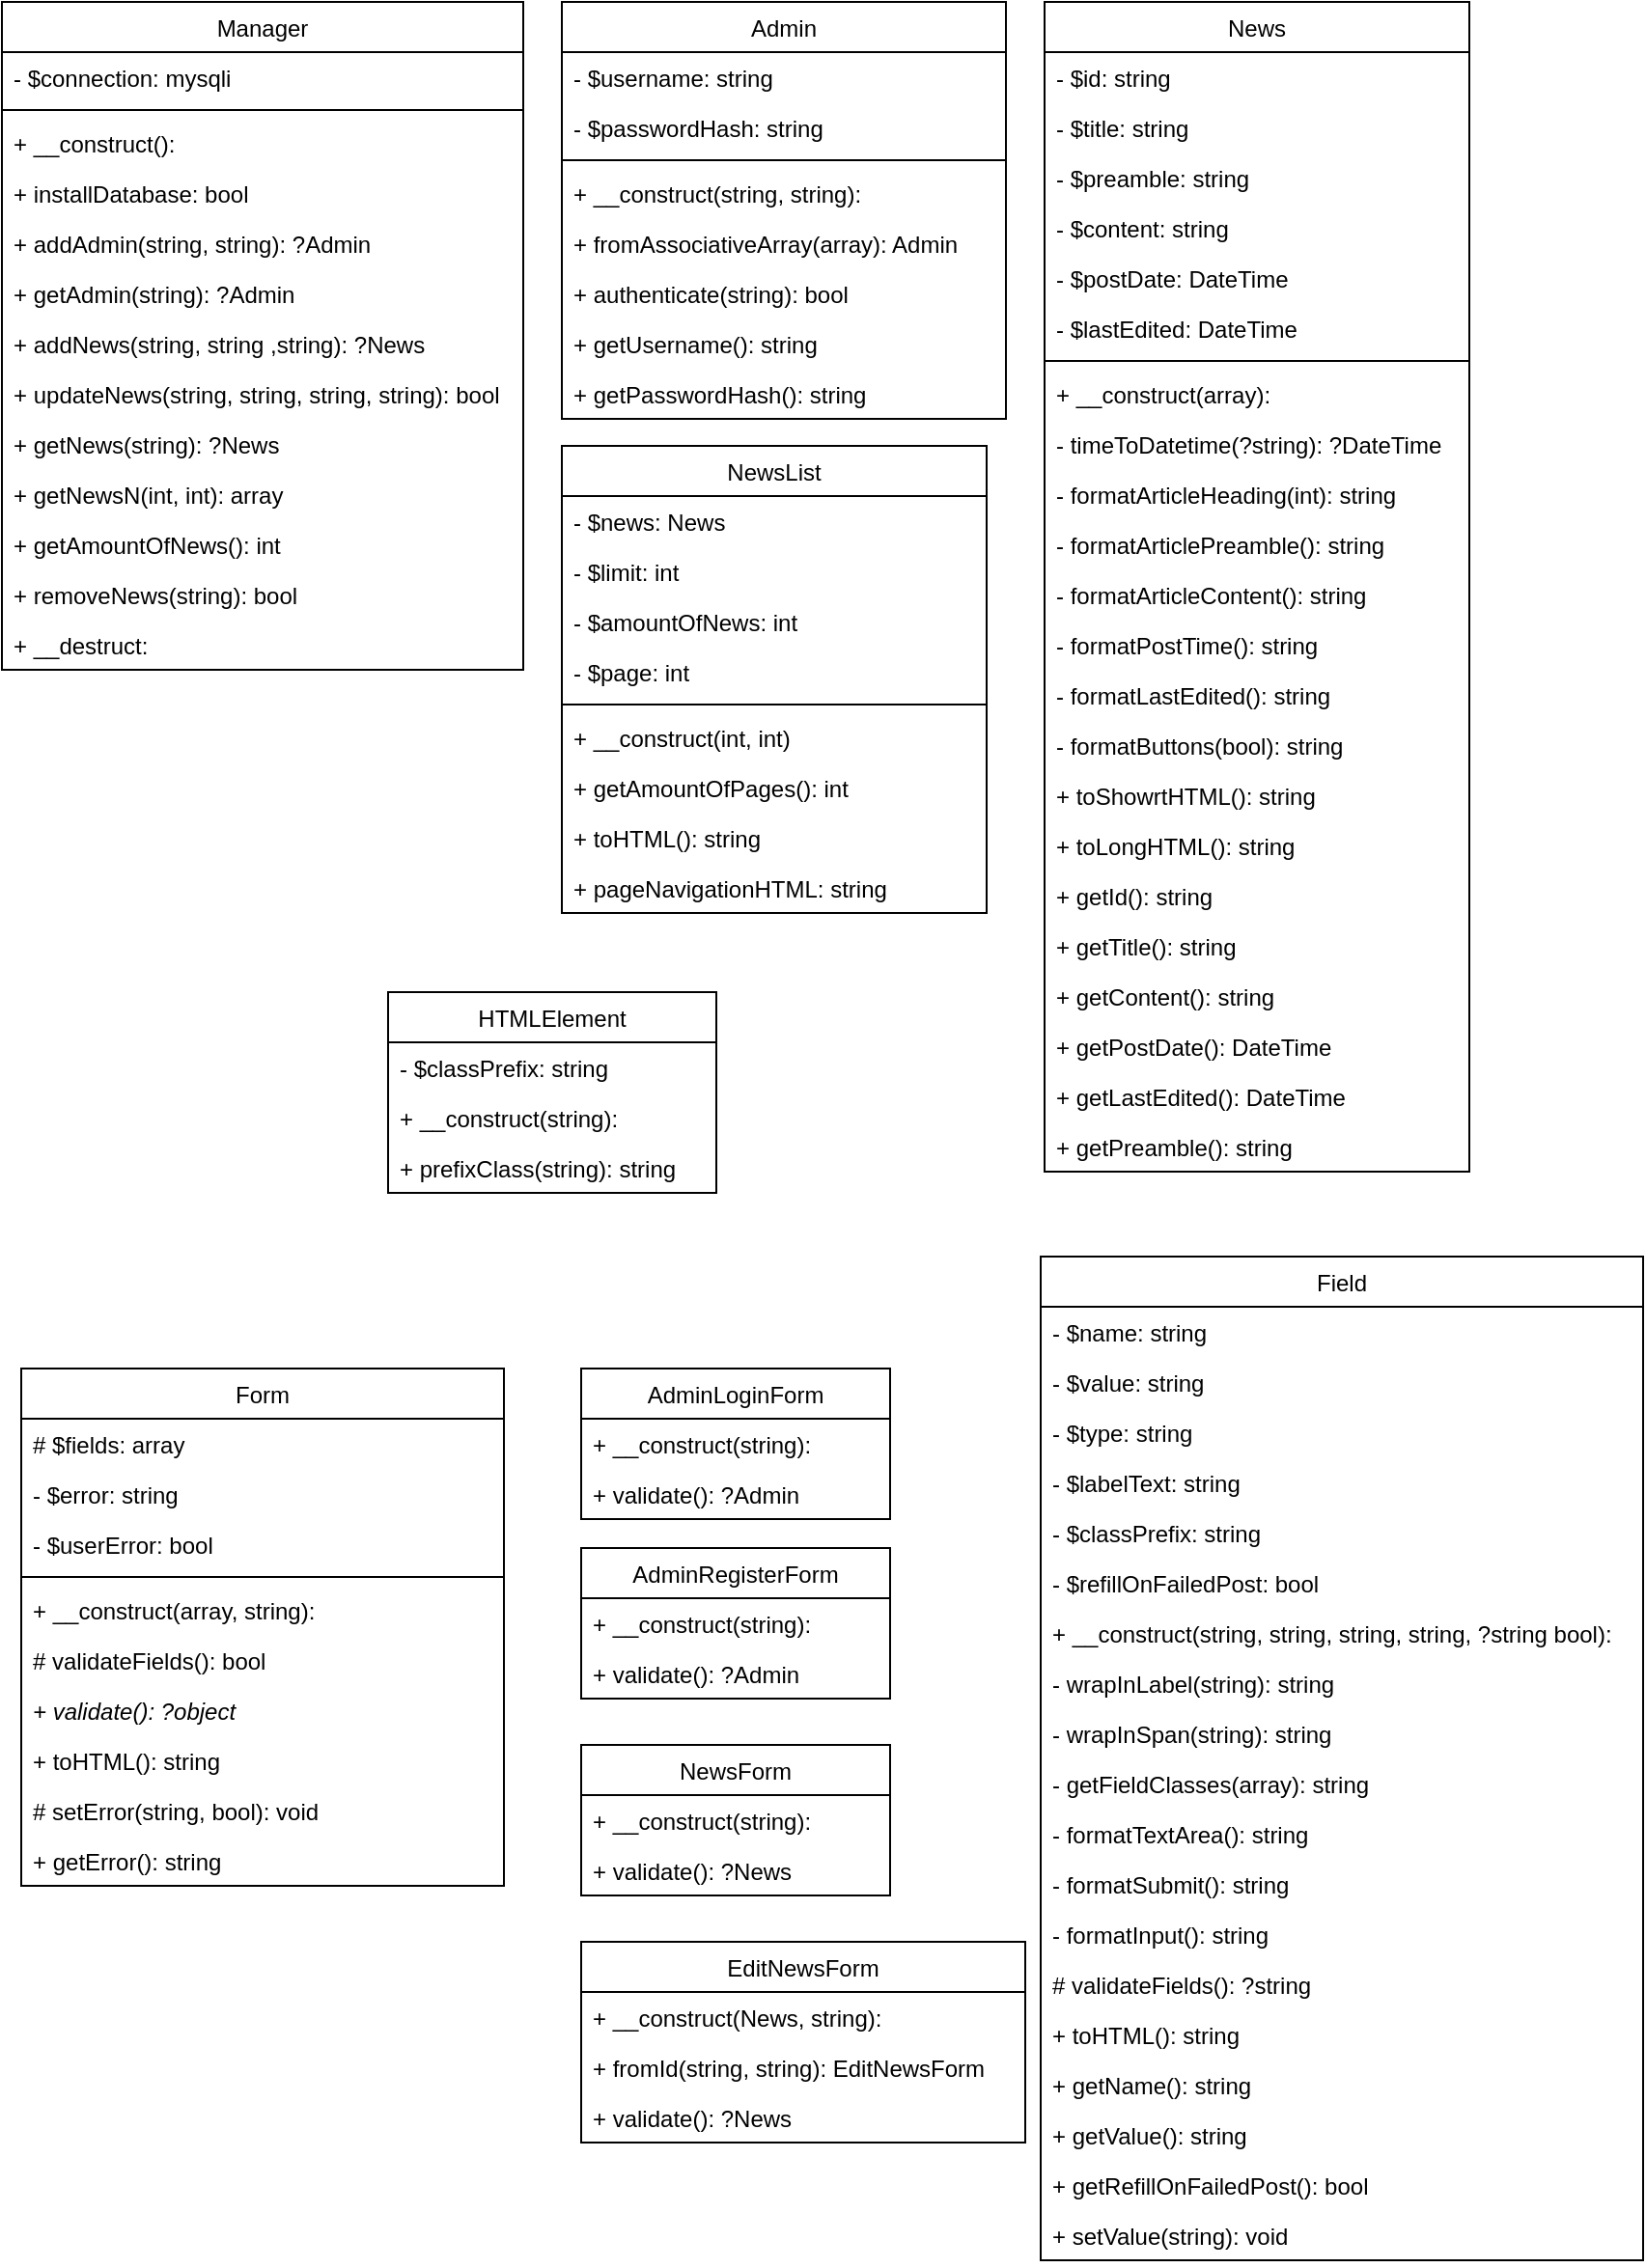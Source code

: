 <mxfile version="14.4.2" type="github">
  <diagram id="YQcV4sclvdIq1VrvEsjX" name="Page-1">
    <mxGraphModel dx="659" dy="793" grid="1" gridSize="10" guides="1" tooltips="1" connect="1" arrows="1" fold="1" page="1" pageScale="1" pageWidth="827" pageHeight="1169" math="0" shadow="0">
      <root>
        <mxCell id="0" />
        <mxCell id="1" parent="0" />
        <mxCell id="pUATQON3ymGfzFJ1JxWe-1" value="Manager" style="swimlane;fontStyle=0;childLayout=stackLayout;horizontal=1;startSize=26;fillColor=none;horizontalStack=0;resizeParent=1;resizeParentMax=0;resizeLast=0;collapsible=1;marginBottom=0;" parent="1" vertex="1">
          <mxGeometry x="20" y="20" width="270" height="346" as="geometry" />
        </mxCell>
        <mxCell id="pUATQON3ymGfzFJ1JxWe-2" value="- $connection: mysqli" style="text;strokeColor=none;fillColor=none;align=left;verticalAlign=top;spacingLeft=4;spacingRight=4;overflow=hidden;rotatable=0;points=[[0,0.5],[1,0.5]];portConstraint=eastwest;" parent="pUATQON3ymGfzFJ1JxWe-1" vertex="1">
          <mxGeometry y="26" width="270" height="26" as="geometry" />
        </mxCell>
        <mxCell id="u4n-MWDn8-Q3DPegLVWj-1" value="" style="line;strokeWidth=1;fillColor=none;align=left;verticalAlign=middle;spacingTop=-1;spacingLeft=3;spacingRight=3;rotatable=0;labelPosition=right;points=[];portConstraint=eastwest;" parent="pUATQON3ymGfzFJ1JxWe-1" vertex="1">
          <mxGeometry y="52" width="270" height="8" as="geometry" />
        </mxCell>
        <mxCell id="pUATQON3ymGfzFJ1JxWe-3" value="+ __construct():" style="text;strokeColor=none;fillColor=none;align=left;verticalAlign=top;spacingLeft=4;spacingRight=4;overflow=hidden;rotatable=0;points=[[0,0.5],[1,0.5]];portConstraint=eastwest;" parent="pUATQON3ymGfzFJ1JxWe-1" vertex="1">
          <mxGeometry y="60" width="270" height="26" as="geometry" />
        </mxCell>
        <mxCell id="Dbulx-4e_BaiuKEEpqwc-1" value="+ installDatabase: bool" style="text;strokeColor=none;fillColor=none;align=left;verticalAlign=top;spacingLeft=4;spacingRight=4;overflow=hidden;rotatable=0;points=[[0,0.5],[1,0.5]];portConstraint=eastwest;" parent="pUATQON3ymGfzFJ1JxWe-1" vertex="1">
          <mxGeometry y="86" width="270" height="26" as="geometry" />
        </mxCell>
        <mxCell id="pUATQON3ymGfzFJ1JxWe-4" value="+ addAdmin(string, string): ?Admin" style="text;strokeColor=none;fillColor=none;align=left;verticalAlign=top;spacingLeft=4;spacingRight=4;overflow=hidden;rotatable=0;points=[[0,0.5],[1,0.5]];portConstraint=eastwest;" parent="pUATQON3ymGfzFJ1JxWe-1" vertex="1">
          <mxGeometry y="112" width="270" height="26" as="geometry" />
        </mxCell>
        <mxCell id="Dbulx-4e_BaiuKEEpqwc-3" value="+ getAdmin(string): ?Admin" style="text;strokeColor=none;fillColor=none;align=left;verticalAlign=top;spacingLeft=4;spacingRight=4;overflow=hidden;rotatable=0;points=[[0,0.5],[1,0.5]];portConstraint=eastwest;" parent="pUATQON3ymGfzFJ1JxWe-1" vertex="1">
          <mxGeometry y="138" width="270" height="26" as="geometry" />
        </mxCell>
        <mxCell id="Dbulx-4e_BaiuKEEpqwc-2" value="+ addNews(string, string ,string): ?News" style="text;strokeColor=none;fillColor=none;align=left;verticalAlign=top;spacingLeft=4;spacingRight=4;overflow=hidden;rotatable=0;points=[[0,0.5],[1,0.5]];portConstraint=eastwest;" parent="pUATQON3ymGfzFJ1JxWe-1" vertex="1">
          <mxGeometry y="164" width="270" height="26" as="geometry" />
        </mxCell>
        <mxCell id="Dbulx-4e_BaiuKEEpqwc-4" value="+ updateNews(string, string, string, string): bool" style="text;strokeColor=none;fillColor=none;align=left;verticalAlign=top;spacingLeft=4;spacingRight=4;overflow=hidden;rotatable=0;points=[[0,0.5],[1,0.5]];portConstraint=eastwest;" parent="pUATQON3ymGfzFJ1JxWe-1" vertex="1">
          <mxGeometry y="190" width="270" height="26" as="geometry" />
        </mxCell>
        <mxCell id="Dbulx-4e_BaiuKEEpqwc-5" value="+ getNews(string): ?News" style="text;strokeColor=none;fillColor=none;align=left;verticalAlign=top;spacingLeft=4;spacingRight=4;overflow=hidden;rotatable=0;points=[[0,0.5],[1,0.5]];portConstraint=eastwest;" parent="pUATQON3ymGfzFJ1JxWe-1" vertex="1">
          <mxGeometry y="216" width="270" height="26" as="geometry" />
        </mxCell>
        <mxCell id="Dbulx-4e_BaiuKEEpqwc-6" value="+ getNewsN(int, int): array" style="text;strokeColor=none;fillColor=none;align=left;verticalAlign=top;spacingLeft=4;spacingRight=4;overflow=hidden;rotatable=0;points=[[0,0.5],[1,0.5]];portConstraint=eastwest;" parent="pUATQON3ymGfzFJ1JxWe-1" vertex="1">
          <mxGeometry y="242" width="270" height="26" as="geometry" />
        </mxCell>
        <mxCell id="Dbulx-4e_BaiuKEEpqwc-7" value="+ getAmountOfNews(): int" style="text;strokeColor=none;fillColor=none;align=left;verticalAlign=top;spacingLeft=4;spacingRight=4;overflow=hidden;rotatable=0;points=[[0,0.5],[1,0.5]];portConstraint=eastwest;" parent="pUATQON3ymGfzFJ1JxWe-1" vertex="1">
          <mxGeometry y="268" width="270" height="26" as="geometry" />
        </mxCell>
        <mxCell id="Dbulx-4e_BaiuKEEpqwc-8" value="+ removeNews(string): bool" style="text;strokeColor=none;fillColor=none;align=left;verticalAlign=top;spacingLeft=4;spacingRight=4;overflow=hidden;rotatable=0;points=[[0,0.5],[1,0.5]];portConstraint=eastwest;" parent="pUATQON3ymGfzFJ1JxWe-1" vertex="1">
          <mxGeometry y="294" width="270" height="26" as="geometry" />
        </mxCell>
        <mxCell id="Dbulx-4e_BaiuKEEpqwc-9" value="+ __destruct:" style="text;strokeColor=none;fillColor=none;align=left;verticalAlign=top;spacingLeft=4;spacingRight=4;overflow=hidden;rotatable=0;points=[[0,0.5],[1,0.5]];portConstraint=eastwest;" parent="pUATQON3ymGfzFJ1JxWe-1" vertex="1">
          <mxGeometry y="320" width="270" height="26" as="geometry" />
        </mxCell>
        <mxCell id="pUATQON3ymGfzFJ1JxWe-5" value="Admin" style="swimlane;fontStyle=0;childLayout=stackLayout;horizontal=1;startSize=26;fillColor=none;horizontalStack=0;resizeParent=1;resizeParentMax=0;resizeLast=0;collapsible=1;marginBottom=0;" parent="1" vertex="1">
          <mxGeometry x="310" y="20" width="230" height="216" as="geometry" />
        </mxCell>
        <mxCell id="pUATQON3ymGfzFJ1JxWe-6" value="- $username: string" style="text;strokeColor=none;fillColor=none;align=left;verticalAlign=top;spacingLeft=4;spacingRight=4;overflow=hidden;rotatable=0;points=[[0,0.5],[1,0.5]];portConstraint=eastwest;" parent="pUATQON3ymGfzFJ1JxWe-5" vertex="1">
          <mxGeometry y="26" width="230" height="26" as="geometry" />
        </mxCell>
        <mxCell id="pUATQON3ymGfzFJ1JxWe-7" value="- $passwordHash: string" style="text;strokeColor=none;fillColor=none;align=left;verticalAlign=top;spacingLeft=4;spacingRight=4;overflow=hidden;rotatable=0;points=[[0,0.5],[1,0.5]];portConstraint=eastwest;" parent="pUATQON3ymGfzFJ1JxWe-5" vertex="1">
          <mxGeometry y="52" width="230" height="26" as="geometry" />
        </mxCell>
        <mxCell id="u4n-MWDn8-Q3DPegLVWj-2" value="" style="line;strokeWidth=1;fillColor=none;align=left;verticalAlign=middle;spacingTop=-1;spacingLeft=3;spacingRight=3;rotatable=0;labelPosition=right;points=[];portConstraint=eastwest;" parent="pUATQON3ymGfzFJ1JxWe-5" vertex="1">
          <mxGeometry y="78" width="230" height="8" as="geometry" />
        </mxCell>
        <mxCell id="pUATQON3ymGfzFJ1JxWe-8" value="+ __construct(string, string):" style="text;strokeColor=none;fillColor=none;align=left;verticalAlign=top;spacingLeft=4;spacingRight=4;overflow=hidden;rotatable=0;points=[[0,0.5],[1,0.5]];portConstraint=eastwest;" parent="pUATQON3ymGfzFJ1JxWe-5" vertex="1">
          <mxGeometry y="86" width="230" height="26" as="geometry" />
        </mxCell>
        <mxCell id="Dbulx-4e_BaiuKEEpqwc-10" value="+ fromAssociativeArray(array): Admin" style="text;strokeColor=none;fillColor=none;align=left;verticalAlign=top;spacingLeft=4;spacingRight=4;overflow=hidden;rotatable=0;points=[[0,0.5],[1,0.5]];portConstraint=eastwest;" parent="pUATQON3ymGfzFJ1JxWe-5" vertex="1">
          <mxGeometry y="112" width="230" height="26" as="geometry" />
        </mxCell>
        <mxCell id="Dbulx-4e_BaiuKEEpqwc-12" value="+ authenticate(string): bool" style="text;strokeColor=none;fillColor=none;align=left;verticalAlign=top;spacingLeft=4;spacingRight=4;overflow=hidden;rotatable=0;points=[[0,0.5],[1,0.5]];portConstraint=eastwest;" parent="pUATQON3ymGfzFJ1JxWe-5" vertex="1">
          <mxGeometry y="138" width="230" height="26" as="geometry" />
        </mxCell>
        <mxCell id="Dbulx-4e_BaiuKEEpqwc-11" value="+ getUsername(): string" style="text;strokeColor=none;fillColor=none;align=left;verticalAlign=top;spacingLeft=4;spacingRight=4;overflow=hidden;rotatable=0;points=[[0,0.5],[1,0.5]];portConstraint=eastwest;" parent="pUATQON3ymGfzFJ1JxWe-5" vertex="1">
          <mxGeometry y="164" width="230" height="26" as="geometry" />
        </mxCell>
        <mxCell id="Dbulx-4e_BaiuKEEpqwc-13" value="+ getPasswordHash(): string" style="text;strokeColor=none;fillColor=none;align=left;verticalAlign=top;spacingLeft=4;spacingRight=4;overflow=hidden;rotatable=0;points=[[0,0.5],[1,0.5]];portConstraint=eastwest;" parent="pUATQON3ymGfzFJ1JxWe-5" vertex="1">
          <mxGeometry y="190" width="230" height="26" as="geometry" />
        </mxCell>
        <mxCell id="pUATQON3ymGfzFJ1JxWe-9" value="NewsList" style="swimlane;fontStyle=0;childLayout=stackLayout;horizontal=1;startSize=26;fillColor=none;horizontalStack=0;resizeParent=1;resizeParentMax=0;resizeLast=0;collapsible=1;marginBottom=0;" parent="1" vertex="1">
          <mxGeometry x="310" y="250" width="220" height="242" as="geometry" />
        </mxCell>
        <mxCell id="pUATQON3ymGfzFJ1JxWe-10" value="- $news: News" style="text;strokeColor=none;fillColor=none;align=left;verticalAlign=top;spacingLeft=4;spacingRight=4;overflow=hidden;rotatable=0;points=[[0,0.5],[1,0.5]];portConstraint=eastwest;" parent="pUATQON3ymGfzFJ1JxWe-9" vertex="1">
          <mxGeometry y="26" width="220" height="26" as="geometry" />
        </mxCell>
        <mxCell id="pUATQON3ymGfzFJ1JxWe-11" value="- $limit: int" style="text;strokeColor=none;fillColor=none;align=left;verticalAlign=top;spacingLeft=4;spacingRight=4;overflow=hidden;rotatable=0;points=[[0,0.5],[1,0.5]];portConstraint=eastwest;" parent="pUATQON3ymGfzFJ1JxWe-9" vertex="1">
          <mxGeometry y="52" width="220" height="26" as="geometry" />
        </mxCell>
        <mxCell id="Dbulx-4e_BaiuKEEpqwc-15" value="- $amountOfNews: int" style="text;strokeColor=none;fillColor=none;align=left;verticalAlign=top;spacingLeft=4;spacingRight=4;overflow=hidden;rotatable=0;points=[[0,0.5],[1,0.5]];portConstraint=eastwest;" parent="pUATQON3ymGfzFJ1JxWe-9" vertex="1">
          <mxGeometry y="78" width="220" height="26" as="geometry" />
        </mxCell>
        <mxCell id="pUATQON3ymGfzFJ1JxWe-12" value="- $page: int" style="text;strokeColor=none;fillColor=none;align=left;verticalAlign=top;spacingLeft=4;spacingRight=4;overflow=hidden;rotatable=0;points=[[0,0.5],[1,0.5]];portConstraint=eastwest;" parent="pUATQON3ymGfzFJ1JxWe-9" vertex="1">
          <mxGeometry y="104" width="220" height="26" as="geometry" />
        </mxCell>
        <mxCell id="u4n-MWDn8-Q3DPegLVWj-4" value="" style="line;strokeWidth=1;fillColor=none;align=left;verticalAlign=middle;spacingTop=-1;spacingLeft=3;spacingRight=3;rotatable=0;labelPosition=right;points=[];portConstraint=eastwest;" parent="pUATQON3ymGfzFJ1JxWe-9" vertex="1">
          <mxGeometry y="130" width="220" height="8" as="geometry" />
        </mxCell>
        <mxCell id="Dbulx-4e_BaiuKEEpqwc-17" value="+ __construct(int, int)" style="text;strokeColor=none;fillColor=none;align=left;verticalAlign=top;spacingLeft=4;spacingRight=4;overflow=hidden;rotatable=0;points=[[0,0.5],[1,0.5]];portConstraint=eastwest;" parent="pUATQON3ymGfzFJ1JxWe-9" vertex="1">
          <mxGeometry y="138" width="220" height="26" as="geometry" />
        </mxCell>
        <mxCell id="Dbulx-4e_BaiuKEEpqwc-16" value="+ getAmountOfPages(): int" style="text;strokeColor=none;fillColor=none;align=left;verticalAlign=top;spacingLeft=4;spacingRight=4;overflow=hidden;rotatable=0;points=[[0,0.5],[1,0.5]];portConstraint=eastwest;" parent="pUATQON3ymGfzFJ1JxWe-9" vertex="1">
          <mxGeometry y="164" width="220" height="26" as="geometry" />
        </mxCell>
        <mxCell id="Dbulx-4e_BaiuKEEpqwc-19" value="+ toHTML(): string" style="text;strokeColor=none;fillColor=none;align=left;verticalAlign=top;spacingLeft=4;spacingRight=4;overflow=hidden;rotatable=0;points=[[0,0.5],[1,0.5]];portConstraint=eastwest;" parent="pUATQON3ymGfzFJ1JxWe-9" vertex="1">
          <mxGeometry y="190" width="220" height="26" as="geometry" />
        </mxCell>
        <mxCell id="Dbulx-4e_BaiuKEEpqwc-18" value="+ pageNavigationHTML: string" style="text;strokeColor=none;fillColor=none;align=left;verticalAlign=top;spacingLeft=4;spacingRight=4;overflow=hidden;rotatable=0;points=[[0,0.5],[1,0.5]];portConstraint=eastwest;" parent="pUATQON3ymGfzFJ1JxWe-9" vertex="1">
          <mxGeometry y="216" width="220" height="26" as="geometry" />
        </mxCell>
        <mxCell id="pUATQON3ymGfzFJ1JxWe-13" value="News" style="swimlane;fontStyle=0;childLayout=stackLayout;horizontal=1;startSize=26;fillColor=none;horizontalStack=0;resizeParent=1;resizeParentMax=0;resizeLast=0;collapsible=1;marginBottom=0;" parent="1" vertex="1">
          <mxGeometry x="560" y="20" width="220" height="606" as="geometry" />
        </mxCell>
        <mxCell id="pUATQON3ymGfzFJ1JxWe-14" value="- $id: string" style="text;strokeColor=none;fillColor=none;align=left;verticalAlign=top;spacingLeft=4;spacingRight=4;overflow=hidden;rotatable=0;points=[[0,0.5],[1,0.5]];portConstraint=eastwest;" parent="pUATQON3ymGfzFJ1JxWe-13" vertex="1">
          <mxGeometry y="26" width="220" height="26" as="geometry" />
        </mxCell>
        <mxCell id="pUATQON3ymGfzFJ1JxWe-15" value="- $title: string" style="text;strokeColor=none;fillColor=none;align=left;verticalAlign=top;spacingLeft=4;spacingRight=4;overflow=hidden;rotatable=0;points=[[0,0.5],[1,0.5]];portConstraint=eastwest;" parent="pUATQON3ymGfzFJ1JxWe-13" vertex="1">
          <mxGeometry y="52" width="220" height="26" as="geometry" />
        </mxCell>
        <mxCell id="pUATQON3ymGfzFJ1JxWe-16" value="- $preamble: string" style="text;strokeColor=none;fillColor=none;align=left;verticalAlign=top;spacingLeft=4;spacingRight=4;overflow=hidden;rotatable=0;points=[[0,0.5],[1,0.5]];portConstraint=eastwest;" parent="pUATQON3ymGfzFJ1JxWe-13" vertex="1">
          <mxGeometry y="78" width="220" height="26" as="geometry" />
        </mxCell>
        <mxCell id="Dbulx-4e_BaiuKEEpqwc-20" value="- $content: string" style="text;strokeColor=none;fillColor=none;align=left;verticalAlign=top;spacingLeft=4;spacingRight=4;overflow=hidden;rotatable=0;points=[[0,0.5],[1,0.5]];portConstraint=eastwest;" parent="pUATQON3ymGfzFJ1JxWe-13" vertex="1">
          <mxGeometry y="104" width="220" height="26" as="geometry" />
        </mxCell>
        <mxCell id="Dbulx-4e_BaiuKEEpqwc-21" value="- $postDate: DateTime" style="text;strokeColor=none;fillColor=none;align=left;verticalAlign=top;spacingLeft=4;spacingRight=4;overflow=hidden;rotatable=0;points=[[0,0.5],[1,0.5]];portConstraint=eastwest;" parent="pUATQON3ymGfzFJ1JxWe-13" vertex="1">
          <mxGeometry y="130" width="220" height="26" as="geometry" />
        </mxCell>
        <mxCell id="Dbulx-4e_BaiuKEEpqwc-23" value="- $lastEdited: DateTime" style="text;strokeColor=none;fillColor=none;align=left;verticalAlign=top;spacingLeft=4;spacingRight=4;overflow=hidden;rotatable=0;points=[[0,0.5],[1,0.5]];portConstraint=eastwest;" parent="pUATQON3ymGfzFJ1JxWe-13" vertex="1">
          <mxGeometry y="156" width="220" height="26" as="geometry" />
        </mxCell>
        <mxCell id="u4n-MWDn8-Q3DPegLVWj-3" value="" style="line;strokeWidth=1;fillColor=none;align=left;verticalAlign=middle;spacingTop=-1;spacingLeft=3;spacingRight=3;rotatable=0;labelPosition=right;points=[];portConstraint=eastwest;" parent="pUATQON3ymGfzFJ1JxWe-13" vertex="1">
          <mxGeometry y="182" width="220" height="8" as="geometry" />
        </mxCell>
        <mxCell id="Dbulx-4e_BaiuKEEpqwc-24" value="+ __construct(array):" style="text;strokeColor=none;fillColor=none;align=left;verticalAlign=top;spacingLeft=4;spacingRight=4;overflow=hidden;rotatable=0;points=[[0,0.5],[1,0.5]];portConstraint=eastwest;" parent="pUATQON3ymGfzFJ1JxWe-13" vertex="1">
          <mxGeometry y="190" width="220" height="26" as="geometry" />
        </mxCell>
        <mxCell id="Dbulx-4e_BaiuKEEpqwc-25" value="- timeToDatetime(?string): ?DateTime" style="text;strokeColor=none;fillColor=none;align=left;verticalAlign=top;spacingLeft=4;spacingRight=4;overflow=hidden;rotatable=0;points=[[0,0.5],[1,0.5]];portConstraint=eastwest;" parent="pUATQON3ymGfzFJ1JxWe-13" vertex="1">
          <mxGeometry y="216" width="220" height="26" as="geometry" />
        </mxCell>
        <mxCell id="Dbulx-4e_BaiuKEEpqwc-27" value="- formatArticleHeading(int): string" style="text;strokeColor=none;fillColor=none;align=left;verticalAlign=top;spacingLeft=4;spacingRight=4;overflow=hidden;rotatable=0;points=[[0,0.5],[1,0.5]];portConstraint=eastwest;" parent="pUATQON3ymGfzFJ1JxWe-13" vertex="1">
          <mxGeometry y="242" width="220" height="26" as="geometry" />
        </mxCell>
        <mxCell id="Dbulx-4e_BaiuKEEpqwc-28" value="- formatArticlePreamble(): string" style="text;strokeColor=none;fillColor=none;align=left;verticalAlign=top;spacingLeft=4;spacingRight=4;overflow=hidden;rotatable=0;points=[[0,0.5],[1,0.5]];portConstraint=eastwest;" parent="pUATQON3ymGfzFJ1JxWe-13" vertex="1">
          <mxGeometry y="268" width="220" height="26" as="geometry" />
        </mxCell>
        <mxCell id="Dbulx-4e_BaiuKEEpqwc-26" value="- formatArticleContent(): string" style="text;strokeColor=none;fillColor=none;align=left;verticalAlign=top;spacingLeft=4;spacingRight=4;overflow=hidden;rotatable=0;points=[[0,0.5],[1,0.5]];portConstraint=eastwest;" parent="pUATQON3ymGfzFJ1JxWe-13" vertex="1">
          <mxGeometry y="294" width="220" height="26" as="geometry" />
        </mxCell>
        <mxCell id="Dbulx-4e_BaiuKEEpqwc-29" value="- formatPostTime(): string" style="text;strokeColor=none;fillColor=none;align=left;verticalAlign=top;spacingLeft=4;spacingRight=4;overflow=hidden;rotatable=0;points=[[0,0.5],[1,0.5]];portConstraint=eastwest;" parent="pUATQON3ymGfzFJ1JxWe-13" vertex="1">
          <mxGeometry y="320" width="220" height="26" as="geometry" />
        </mxCell>
        <mxCell id="Dbulx-4e_BaiuKEEpqwc-22" value="- formatLastEdited(): string" style="text;strokeColor=none;fillColor=none;align=left;verticalAlign=top;spacingLeft=4;spacingRight=4;overflow=hidden;rotatable=0;points=[[0,0.5],[1,0.5]];portConstraint=eastwest;" parent="pUATQON3ymGfzFJ1JxWe-13" vertex="1">
          <mxGeometry y="346" width="220" height="26" as="geometry" />
        </mxCell>
        <mxCell id="Dbulx-4e_BaiuKEEpqwc-31" value="- formatButtons(bool): string" style="text;strokeColor=none;fillColor=none;align=left;verticalAlign=top;spacingLeft=4;spacingRight=4;overflow=hidden;rotatable=0;points=[[0,0.5],[1,0.5]];portConstraint=eastwest;" parent="pUATQON3ymGfzFJ1JxWe-13" vertex="1">
          <mxGeometry y="372" width="220" height="26" as="geometry" />
        </mxCell>
        <mxCell id="Dbulx-4e_BaiuKEEpqwc-33" value="+ toShowrtHTML(): string" style="text;strokeColor=none;fillColor=none;align=left;verticalAlign=top;spacingLeft=4;spacingRight=4;overflow=hidden;rotatable=0;points=[[0,0.5],[1,0.5]];portConstraint=eastwest;" parent="pUATQON3ymGfzFJ1JxWe-13" vertex="1">
          <mxGeometry y="398" width="220" height="26" as="geometry" />
        </mxCell>
        <mxCell id="Dbulx-4e_BaiuKEEpqwc-34" value="+ toLongHTML(): string" style="text;strokeColor=none;fillColor=none;align=left;verticalAlign=top;spacingLeft=4;spacingRight=4;overflow=hidden;rotatable=0;points=[[0,0.5],[1,0.5]];portConstraint=eastwest;" parent="pUATQON3ymGfzFJ1JxWe-13" vertex="1">
          <mxGeometry y="424" width="220" height="26" as="geometry" />
        </mxCell>
        <mxCell id="Dbulx-4e_BaiuKEEpqwc-32" value="+ getId(): string" style="text;strokeColor=none;fillColor=none;align=left;verticalAlign=top;spacingLeft=4;spacingRight=4;overflow=hidden;rotatable=0;points=[[0,0.5],[1,0.5]];portConstraint=eastwest;" parent="pUATQON3ymGfzFJ1JxWe-13" vertex="1">
          <mxGeometry y="450" width="220" height="26" as="geometry" />
        </mxCell>
        <mxCell id="Dbulx-4e_BaiuKEEpqwc-36" value="+ getTitle(): string" style="text;strokeColor=none;fillColor=none;align=left;verticalAlign=top;spacingLeft=4;spacingRight=4;overflow=hidden;rotatable=0;points=[[0,0.5],[1,0.5]];portConstraint=eastwest;" parent="pUATQON3ymGfzFJ1JxWe-13" vertex="1">
          <mxGeometry y="476" width="220" height="26" as="geometry" />
        </mxCell>
        <mxCell id="Dbulx-4e_BaiuKEEpqwc-35" value="+ getContent(): string" style="text;strokeColor=none;fillColor=none;align=left;verticalAlign=top;spacingLeft=4;spacingRight=4;overflow=hidden;rotatable=0;points=[[0,0.5],[1,0.5]];portConstraint=eastwest;" parent="pUATQON3ymGfzFJ1JxWe-13" vertex="1">
          <mxGeometry y="502" width="220" height="26" as="geometry" />
        </mxCell>
        <mxCell id="Dbulx-4e_BaiuKEEpqwc-30" value="+ getPostDate(): DateTime" style="text;strokeColor=none;fillColor=none;align=left;verticalAlign=top;spacingLeft=4;spacingRight=4;overflow=hidden;rotatable=0;points=[[0,0.5],[1,0.5]];portConstraint=eastwest;" parent="pUATQON3ymGfzFJ1JxWe-13" vertex="1">
          <mxGeometry y="528" width="220" height="26" as="geometry" />
        </mxCell>
        <mxCell id="Dbulx-4e_BaiuKEEpqwc-38" value="+ getLastEdited(): DateTime" style="text;strokeColor=none;fillColor=none;align=left;verticalAlign=top;spacingLeft=4;spacingRight=4;overflow=hidden;rotatable=0;points=[[0,0.5],[1,0.5]];portConstraint=eastwest;" parent="pUATQON3ymGfzFJ1JxWe-13" vertex="1">
          <mxGeometry y="554" width="220" height="26" as="geometry" />
        </mxCell>
        <mxCell id="Dbulx-4e_BaiuKEEpqwc-37" value="+ getPreamble(): string" style="text;strokeColor=none;fillColor=none;align=left;verticalAlign=top;spacingLeft=4;spacingRight=4;overflow=hidden;rotatable=0;points=[[0,0.5],[1,0.5]];portConstraint=eastwest;" parent="pUATQON3ymGfzFJ1JxWe-13" vertex="1">
          <mxGeometry y="580" width="220" height="26" as="geometry" />
        </mxCell>
        <mxCell id="u4n-MWDn8-Q3DPegLVWj-5" value="Form" style="swimlane;fontStyle=0;childLayout=stackLayout;horizontal=1;startSize=26;fillColor=none;horizontalStack=0;resizeParent=1;resizeParentMax=0;resizeLast=0;collapsible=1;marginBottom=0;" parent="1" vertex="1">
          <mxGeometry x="30" y="728" width="250" height="268" as="geometry" />
        </mxCell>
        <mxCell id="u4n-MWDn8-Q3DPegLVWj-6" value="# $fields: array" style="text;strokeColor=none;fillColor=none;align=left;verticalAlign=top;spacingLeft=4;spacingRight=4;overflow=hidden;rotatable=0;points=[[0,0.5],[1,0.5]];portConstraint=eastwest;" parent="u4n-MWDn8-Q3DPegLVWj-5" vertex="1">
          <mxGeometry y="26" width="250" height="26" as="geometry" />
        </mxCell>
        <mxCell id="u4n-MWDn8-Q3DPegLVWj-10" value="- $error: string" style="text;strokeColor=none;fillColor=none;align=left;verticalAlign=top;spacingLeft=4;spacingRight=4;overflow=hidden;rotatable=0;points=[[0,0.5],[1,0.5]];portConstraint=eastwest;" parent="u4n-MWDn8-Q3DPegLVWj-5" vertex="1">
          <mxGeometry y="52" width="250" height="26" as="geometry" />
        </mxCell>
        <mxCell id="u4n-MWDn8-Q3DPegLVWj-12" value="- $userError: bool" style="text;strokeColor=none;fillColor=none;align=left;verticalAlign=top;spacingLeft=4;spacingRight=4;overflow=hidden;rotatable=0;points=[[0,0.5],[1,0.5]];portConstraint=eastwest;" parent="u4n-MWDn8-Q3DPegLVWj-5" vertex="1">
          <mxGeometry y="78" width="250" height="26" as="geometry" />
        </mxCell>
        <mxCell id="u4n-MWDn8-Q3DPegLVWj-15" value="" style="line;strokeWidth=1;fillColor=none;align=left;verticalAlign=middle;spacingTop=-1;spacingLeft=3;spacingRight=3;rotatable=0;labelPosition=right;points=[];portConstraint=eastwest;" parent="u4n-MWDn8-Q3DPegLVWj-5" vertex="1">
          <mxGeometry y="104" width="250" height="8" as="geometry" />
        </mxCell>
        <mxCell id="u4n-MWDn8-Q3DPegLVWj-13" value="+ __construct(array, string):" style="text;strokeColor=none;fillColor=none;align=left;verticalAlign=top;spacingLeft=4;spacingRight=4;overflow=hidden;rotatable=0;points=[[0,0.5],[1,0.5]];portConstraint=eastwest;" parent="u4n-MWDn8-Q3DPegLVWj-5" vertex="1">
          <mxGeometry y="112" width="250" height="26" as="geometry" />
        </mxCell>
        <mxCell id="u4n-MWDn8-Q3DPegLVWj-16" value="# validateFields(): bool" style="text;strokeColor=none;fillColor=none;align=left;verticalAlign=top;spacingLeft=4;spacingRight=4;overflow=hidden;rotatable=0;points=[[0,0.5],[1,0.5]];portConstraint=eastwest;" parent="u4n-MWDn8-Q3DPegLVWj-5" vertex="1">
          <mxGeometry y="138" width="250" height="26" as="geometry" />
        </mxCell>
        <mxCell id="u4n-MWDn8-Q3DPegLVWj-17" value="+ validate(): ?object" style="text;strokeColor=none;fillColor=none;align=left;verticalAlign=top;spacingLeft=4;spacingRight=4;overflow=hidden;rotatable=0;points=[[0,0.5],[1,0.5]];portConstraint=eastwest;fontStyle=2" parent="u4n-MWDn8-Q3DPegLVWj-5" vertex="1">
          <mxGeometry y="164" width="250" height="26" as="geometry" />
        </mxCell>
        <mxCell id="u4n-MWDn8-Q3DPegLVWj-18" value="+ toHTML(): string" style="text;strokeColor=none;fillColor=none;align=left;verticalAlign=top;spacingLeft=4;spacingRight=4;overflow=hidden;rotatable=0;points=[[0,0.5],[1,0.5]];portConstraint=eastwest;" parent="u4n-MWDn8-Q3DPegLVWj-5" vertex="1">
          <mxGeometry y="190" width="250" height="26" as="geometry" />
        </mxCell>
        <mxCell id="u4n-MWDn8-Q3DPegLVWj-19" value="# setError(string, bool): void" style="text;strokeColor=none;fillColor=none;align=left;verticalAlign=top;spacingLeft=4;spacingRight=4;overflow=hidden;rotatable=0;points=[[0,0.5],[1,0.5]];portConstraint=eastwest;" parent="u4n-MWDn8-Q3DPegLVWj-5" vertex="1">
          <mxGeometry y="216" width="250" height="26" as="geometry" />
        </mxCell>
        <mxCell id="u4n-MWDn8-Q3DPegLVWj-9" value="+ getError(): string" style="text;strokeColor=none;fillColor=none;align=left;verticalAlign=top;spacingLeft=4;spacingRight=4;overflow=hidden;rotatable=0;points=[[0,0.5],[1,0.5]];portConstraint=eastwest;" parent="u4n-MWDn8-Q3DPegLVWj-5" vertex="1">
          <mxGeometry y="242" width="250" height="26" as="geometry" />
        </mxCell>
        <mxCell id="u4n-MWDn8-Q3DPegLVWj-20" value="AdminLoginForm" style="swimlane;fontStyle=0;childLayout=stackLayout;horizontal=1;startSize=26;fillColor=none;horizontalStack=0;resizeParent=1;resizeParentMax=0;resizeLast=0;collapsible=1;marginBottom=0;" parent="1" vertex="1">
          <mxGeometry x="320" y="728" width="160" height="78" as="geometry" />
        </mxCell>
        <mxCell id="u4n-MWDn8-Q3DPegLVWj-21" value="+ __construct(string):" style="text;strokeColor=none;fillColor=none;align=left;verticalAlign=top;spacingLeft=4;spacingRight=4;overflow=hidden;rotatable=0;points=[[0,0.5],[1,0.5]];portConstraint=eastwest;" parent="u4n-MWDn8-Q3DPegLVWj-20" vertex="1">
          <mxGeometry y="26" width="160" height="26" as="geometry" />
        </mxCell>
        <mxCell id="u4n-MWDn8-Q3DPegLVWj-22" value="+ validate(): ?Admin" style="text;strokeColor=none;fillColor=none;align=left;verticalAlign=top;spacingLeft=4;spacingRight=4;overflow=hidden;rotatable=0;points=[[0,0.5],[1,0.5]];portConstraint=eastwest;" parent="u4n-MWDn8-Q3DPegLVWj-20" vertex="1">
          <mxGeometry y="52" width="160" height="26" as="geometry" />
        </mxCell>
        <mxCell id="u4n-MWDn8-Q3DPegLVWj-24" value="AdminRegisterForm" style="swimlane;fontStyle=0;childLayout=stackLayout;horizontal=1;startSize=26;fillColor=none;horizontalStack=0;resizeParent=1;resizeParentMax=0;resizeLast=0;collapsible=1;marginBottom=0;" parent="1" vertex="1">
          <mxGeometry x="320" y="821" width="160" height="78" as="geometry" />
        </mxCell>
        <mxCell id="u4n-MWDn8-Q3DPegLVWj-25" value="+ __construct(string):" style="text;strokeColor=none;fillColor=none;align=left;verticalAlign=top;spacingLeft=4;spacingRight=4;overflow=hidden;rotatable=0;points=[[0,0.5],[1,0.5]];portConstraint=eastwest;" parent="u4n-MWDn8-Q3DPegLVWj-24" vertex="1">
          <mxGeometry y="26" width="160" height="26" as="geometry" />
        </mxCell>
        <mxCell id="u4n-MWDn8-Q3DPegLVWj-26" value="+ validate(): ?Admin" style="text;strokeColor=none;fillColor=none;align=left;verticalAlign=top;spacingLeft=4;spacingRight=4;overflow=hidden;rotatable=0;points=[[0,0.5],[1,0.5]];portConstraint=eastwest;" parent="u4n-MWDn8-Q3DPegLVWj-24" vertex="1">
          <mxGeometry y="52" width="160" height="26" as="geometry" />
        </mxCell>
        <mxCell id="u4n-MWDn8-Q3DPegLVWj-28" value="NewsForm" style="swimlane;fontStyle=0;childLayout=stackLayout;horizontal=1;startSize=26;fillColor=none;horizontalStack=0;resizeParent=1;resizeParentMax=0;resizeLast=0;collapsible=1;marginBottom=0;" parent="1" vertex="1">
          <mxGeometry x="320" y="923" width="160" height="78" as="geometry" />
        </mxCell>
        <mxCell id="u4n-MWDn8-Q3DPegLVWj-29" value="+ __construct(string):" style="text;strokeColor=none;fillColor=none;align=left;verticalAlign=top;spacingLeft=4;spacingRight=4;overflow=hidden;rotatable=0;points=[[0,0.5],[1,0.5]];portConstraint=eastwest;" parent="u4n-MWDn8-Q3DPegLVWj-28" vertex="1">
          <mxGeometry y="26" width="160" height="26" as="geometry" />
        </mxCell>
        <mxCell id="u4n-MWDn8-Q3DPegLVWj-30" value="+ validate(): ?News" style="text;strokeColor=none;fillColor=none;align=left;verticalAlign=top;spacingLeft=4;spacingRight=4;overflow=hidden;rotatable=0;points=[[0,0.5],[1,0.5]];portConstraint=eastwest;" parent="u4n-MWDn8-Q3DPegLVWj-28" vertex="1">
          <mxGeometry y="52" width="160" height="26" as="geometry" />
        </mxCell>
        <mxCell id="u4n-MWDn8-Q3DPegLVWj-32" value="EditNewsForm" style="swimlane;fontStyle=0;childLayout=stackLayout;horizontal=1;startSize=26;fillColor=none;horizontalStack=0;resizeParent=1;resizeParentMax=0;resizeLast=0;collapsible=1;marginBottom=0;" parent="1" vertex="1">
          <mxGeometry x="320" y="1025" width="230" height="104" as="geometry" />
        </mxCell>
        <mxCell id="u4n-MWDn8-Q3DPegLVWj-33" value="+ __construct(News, string):" style="text;strokeColor=none;fillColor=none;align=left;verticalAlign=top;spacingLeft=4;spacingRight=4;overflow=hidden;rotatable=0;points=[[0,0.5],[1,0.5]];portConstraint=eastwest;" parent="u4n-MWDn8-Q3DPegLVWj-32" vertex="1">
          <mxGeometry y="26" width="230" height="26" as="geometry" />
        </mxCell>
        <mxCell id="u4n-MWDn8-Q3DPegLVWj-34" value="+ fromId(string, string): EditNewsForm" style="text;strokeColor=none;fillColor=none;align=left;verticalAlign=top;spacingLeft=4;spacingRight=4;overflow=hidden;rotatable=0;points=[[0,0.5],[1,0.5]];portConstraint=eastwest;" parent="u4n-MWDn8-Q3DPegLVWj-32" vertex="1">
          <mxGeometry y="52" width="230" height="26" as="geometry" />
        </mxCell>
        <mxCell id="u4n-MWDn8-Q3DPegLVWj-35" value="+ validate(): ?News" style="text;strokeColor=none;fillColor=none;align=left;verticalAlign=top;spacingLeft=4;spacingRight=4;overflow=hidden;rotatable=0;points=[[0,0.5],[1,0.5]];portConstraint=eastwest;" parent="u4n-MWDn8-Q3DPegLVWj-32" vertex="1">
          <mxGeometry y="78" width="230" height="26" as="geometry" />
        </mxCell>
        <mxCell id="4wZP9_-iHRxvSl1fJ76w-1" value="HTMLElement" style="swimlane;fontStyle=0;childLayout=stackLayout;horizontal=1;startSize=26;fillColor=none;horizontalStack=0;resizeParent=1;resizeParentMax=0;resizeLast=0;collapsible=1;marginBottom=0;" vertex="1" parent="1">
          <mxGeometry x="220" y="533" width="170" height="104" as="geometry" />
        </mxCell>
        <mxCell id="4wZP9_-iHRxvSl1fJ76w-2" value="- $classPrefix: string" style="text;strokeColor=none;fillColor=none;align=left;verticalAlign=top;spacingLeft=4;spacingRight=4;overflow=hidden;rotatable=0;points=[[0,0.5],[1,0.5]];portConstraint=eastwest;" vertex="1" parent="4wZP9_-iHRxvSl1fJ76w-1">
          <mxGeometry y="26" width="170" height="26" as="geometry" />
        </mxCell>
        <mxCell id="4wZP9_-iHRxvSl1fJ76w-3" value="+ __construct(string):" style="text;strokeColor=none;fillColor=none;align=left;verticalAlign=top;spacingLeft=4;spacingRight=4;overflow=hidden;rotatable=0;points=[[0,0.5],[1,0.5]];portConstraint=eastwest;" vertex="1" parent="4wZP9_-iHRxvSl1fJ76w-1">
          <mxGeometry y="52" width="170" height="26" as="geometry" />
        </mxCell>
        <mxCell id="4wZP9_-iHRxvSl1fJ76w-4" value="+ prefixClass(string): string" style="text;strokeColor=none;fillColor=none;align=left;verticalAlign=top;spacingLeft=4;spacingRight=4;overflow=hidden;rotatable=0;points=[[0,0.5],[1,0.5]];portConstraint=eastwest;" vertex="1" parent="4wZP9_-iHRxvSl1fJ76w-1">
          <mxGeometry y="78" width="170" height="26" as="geometry" />
        </mxCell>
        <mxCell id="4wZP9_-iHRxvSl1fJ76w-5" value="Field" style="swimlane;fontStyle=0;childLayout=stackLayout;horizontal=1;startSize=26;fillColor=none;horizontalStack=0;resizeParent=1;resizeParentMax=0;resizeLast=0;collapsible=1;marginBottom=0;" vertex="1" parent="1">
          <mxGeometry x="558" y="670" width="312" height="520" as="geometry" />
        </mxCell>
        <mxCell id="4wZP9_-iHRxvSl1fJ76w-6" value="- $name: string" style="text;strokeColor=none;fillColor=none;align=left;verticalAlign=top;spacingLeft=4;spacingRight=4;overflow=hidden;rotatable=0;points=[[0,0.5],[1,0.5]];portConstraint=eastwest;" vertex="1" parent="4wZP9_-iHRxvSl1fJ76w-5">
          <mxGeometry y="26" width="312" height="26" as="geometry" />
        </mxCell>
        <mxCell id="4wZP9_-iHRxvSl1fJ76w-7" value="- $value: string" style="text;strokeColor=none;fillColor=none;align=left;verticalAlign=top;spacingLeft=4;spacingRight=4;overflow=hidden;rotatable=0;points=[[0,0.5],[1,0.5]];portConstraint=eastwest;" vertex="1" parent="4wZP9_-iHRxvSl1fJ76w-5">
          <mxGeometry y="52" width="312" height="26" as="geometry" />
        </mxCell>
        <mxCell id="4wZP9_-iHRxvSl1fJ76w-8" value="- $type: string" style="text;strokeColor=none;fillColor=none;align=left;verticalAlign=top;spacingLeft=4;spacingRight=4;overflow=hidden;rotatable=0;points=[[0,0.5],[1,0.5]];portConstraint=eastwest;" vertex="1" parent="4wZP9_-iHRxvSl1fJ76w-5">
          <mxGeometry y="78" width="312" height="26" as="geometry" />
        </mxCell>
        <mxCell id="4wZP9_-iHRxvSl1fJ76w-9" value="- $labelText: string" style="text;strokeColor=none;fillColor=none;align=left;verticalAlign=top;spacingLeft=4;spacingRight=4;overflow=hidden;rotatable=0;points=[[0,0.5],[1,0.5]];portConstraint=eastwest;" vertex="1" parent="4wZP9_-iHRxvSl1fJ76w-5">
          <mxGeometry y="104" width="312" height="26" as="geometry" />
        </mxCell>
        <mxCell id="4wZP9_-iHRxvSl1fJ76w-10" value="- $classPrefix: string" style="text;strokeColor=none;fillColor=none;align=left;verticalAlign=top;spacingLeft=4;spacingRight=4;overflow=hidden;rotatable=0;points=[[0,0.5],[1,0.5]];portConstraint=eastwest;" vertex="1" parent="4wZP9_-iHRxvSl1fJ76w-5">
          <mxGeometry y="130" width="312" height="26" as="geometry" />
        </mxCell>
        <mxCell id="4wZP9_-iHRxvSl1fJ76w-12" value="- $refillOnFailedPost: bool" style="text;strokeColor=none;fillColor=none;align=left;verticalAlign=top;spacingLeft=4;spacingRight=4;overflow=hidden;rotatable=0;points=[[0,0.5],[1,0.5]];portConstraint=eastwest;" vertex="1" parent="4wZP9_-iHRxvSl1fJ76w-5">
          <mxGeometry y="156" width="312" height="26" as="geometry" />
        </mxCell>
        <mxCell id="4wZP9_-iHRxvSl1fJ76w-13" value="+ __construct(string, string, string, string, ?string bool):" style="text;strokeColor=none;fillColor=none;align=left;verticalAlign=top;spacingLeft=4;spacingRight=4;overflow=hidden;rotatable=0;points=[[0,0.5],[1,0.5]];portConstraint=eastwest;" vertex="1" parent="4wZP9_-iHRxvSl1fJ76w-5">
          <mxGeometry y="182" width="312" height="26" as="geometry" />
        </mxCell>
        <mxCell id="4wZP9_-iHRxvSl1fJ76w-11" value="- wrapInLabel(string): string" style="text;strokeColor=none;fillColor=none;align=left;verticalAlign=top;spacingLeft=4;spacingRight=4;overflow=hidden;rotatable=0;points=[[0,0.5],[1,0.5]];portConstraint=eastwest;" vertex="1" parent="4wZP9_-iHRxvSl1fJ76w-5">
          <mxGeometry y="208" width="312" height="26" as="geometry" />
        </mxCell>
        <mxCell id="4wZP9_-iHRxvSl1fJ76w-14" value="- wrapInSpan(string): string" style="text;strokeColor=none;fillColor=none;align=left;verticalAlign=top;spacingLeft=4;spacingRight=4;overflow=hidden;rotatable=0;points=[[0,0.5],[1,0.5]];portConstraint=eastwest;" vertex="1" parent="4wZP9_-iHRxvSl1fJ76w-5">
          <mxGeometry y="234" width="312" height="26" as="geometry" />
        </mxCell>
        <mxCell id="4wZP9_-iHRxvSl1fJ76w-15" value="- getFieldClasses(array): string" style="text;strokeColor=none;fillColor=none;align=left;verticalAlign=top;spacingLeft=4;spacingRight=4;overflow=hidden;rotatable=0;points=[[0,0.5],[1,0.5]];portConstraint=eastwest;" vertex="1" parent="4wZP9_-iHRxvSl1fJ76w-5">
          <mxGeometry y="260" width="312" height="26" as="geometry" />
        </mxCell>
        <mxCell id="4wZP9_-iHRxvSl1fJ76w-17" value="- formatTextArea(): string" style="text;strokeColor=none;fillColor=none;align=left;verticalAlign=top;spacingLeft=4;spacingRight=4;overflow=hidden;rotatable=0;points=[[0,0.5],[1,0.5]];portConstraint=eastwest;" vertex="1" parent="4wZP9_-iHRxvSl1fJ76w-5">
          <mxGeometry y="286" width="312" height="26" as="geometry" />
        </mxCell>
        <mxCell id="4wZP9_-iHRxvSl1fJ76w-16" value="- formatSubmit(): string" style="text;strokeColor=none;fillColor=none;align=left;verticalAlign=top;spacingLeft=4;spacingRight=4;overflow=hidden;rotatable=0;points=[[0,0.5],[1,0.5]];portConstraint=eastwest;" vertex="1" parent="4wZP9_-iHRxvSl1fJ76w-5">
          <mxGeometry y="312" width="312" height="26" as="geometry" />
        </mxCell>
        <mxCell id="4wZP9_-iHRxvSl1fJ76w-19" value="- formatInput(): string" style="text;strokeColor=none;fillColor=none;align=left;verticalAlign=top;spacingLeft=4;spacingRight=4;overflow=hidden;rotatable=0;points=[[0,0.5],[1,0.5]];portConstraint=eastwest;" vertex="1" parent="4wZP9_-iHRxvSl1fJ76w-5">
          <mxGeometry y="338" width="312" height="26" as="geometry" />
        </mxCell>
        <mxCell id="4wZP9_-iHRxvSl1fJ76w-20" value="# validateFields(): ?string" style="text;strokeColor=none;fillColor=none;align=left;verticalAlign=top;spacingLeft=4;spacingRight=4;overflow=hidden;rotatable=0;points=[[0,0.5],[1,0.5]];portConstraint=eastwest;" vertex="1" parent="4wZP9_-iHRxvSl1fJ76w-5">
          <mxGeometry y="364" width="312" height="26" as="geometry" />
        </mxCell>
        <mxCell id="4wZP9_-iHRxvSl1fJ76w-21" value="+ toHTML(): string" style="text;strokeColor=none;fillColor=none;align=left;verticalAlign=top;spacingLeft=4;spacingRight=4;overflow=hidden;rotatable=0;points=[[0,0.5],[1,0.5]];portConstraint=eastwest;" vertex="1" parent="4wZP9_-iHRxvSl1fJ76w-5">
          <mxGeometry y="390" width="312" height="26" as="geometry" />
        </mxCell>
        <mxCell id="4wZP9_-iHRxvSl1fJ76w-18" value="+ getName(): string" style="text;strokeColor=none;fillColor=none;align=left;verticalAlign=top;spacingLeft=4;spacingRight=4;overflow=hidden;rotatable=0;points=[[0,0.5],[1,0.5]];portConstraint=eastwest;" vertex="1" parent="4wZP9_-iHRxvSl1fJ76w-5">
          <mxGeometry y="416" width="312" height="26" as="geometry" />
        </mxCell>
        <mxCell id="4wZP9_-iHRxvSl1fJ76w-22" value="+ getValue(): string" style="text;strokeColor=none;fillColor=none;align=left;verticalAlign=top;spacingLeft=4;spacingRight=4;overflow=hidden;rotatable=0;points=[[0,0.5],[1,0.5]];portConstraint=eastwest;" vertex="1" parent="4wZP9_-iHRxvSl1fJ76w-5">
          <mxGeometry y="442" width="312" height="26" as="geometry" />
        </mxCell>
        <mxCell id="4wZP9_-iHRxvSl1fJ76w-24" value="+ getRefillOnFailedPost(): bool" style="text;strokeColor=none;fillColor=none;align=left;verticalAlign=top;spacingLeft=4;spacingRight=4;overflow=hidden;rotatable=0;points=[[0,0.5],[1,0.5]];portConstraint=eastwest;" vertex="1" parent="4wZP9_-iHRxvSl1fJ76w-5">
          <mxGeometry y="468" width="312" height="26" as="geometry" />
        </mxCell>
        <mxCell id="4wZP9_-iHRxvSl1fJ76w-23" value="+ setValue(string): void" style="text;strokeColor=none;fillColor=none;align=left;verticalAlign=top;spacingLeft=4;spacingRight=4;overflow=hidden;rotatable=0;points=[[0,0.5],[1,0.5]];portConstraint=eastwest;" vertex="1" parent="4wZP9_-iHRxvSl1fJ76w-5">
          <mxGeometry y="494" width="312" height="26" as="geometry" />
        </mxCell>
      </root>
    </mxGraphModel>
  </diagram>
</mxfile>
